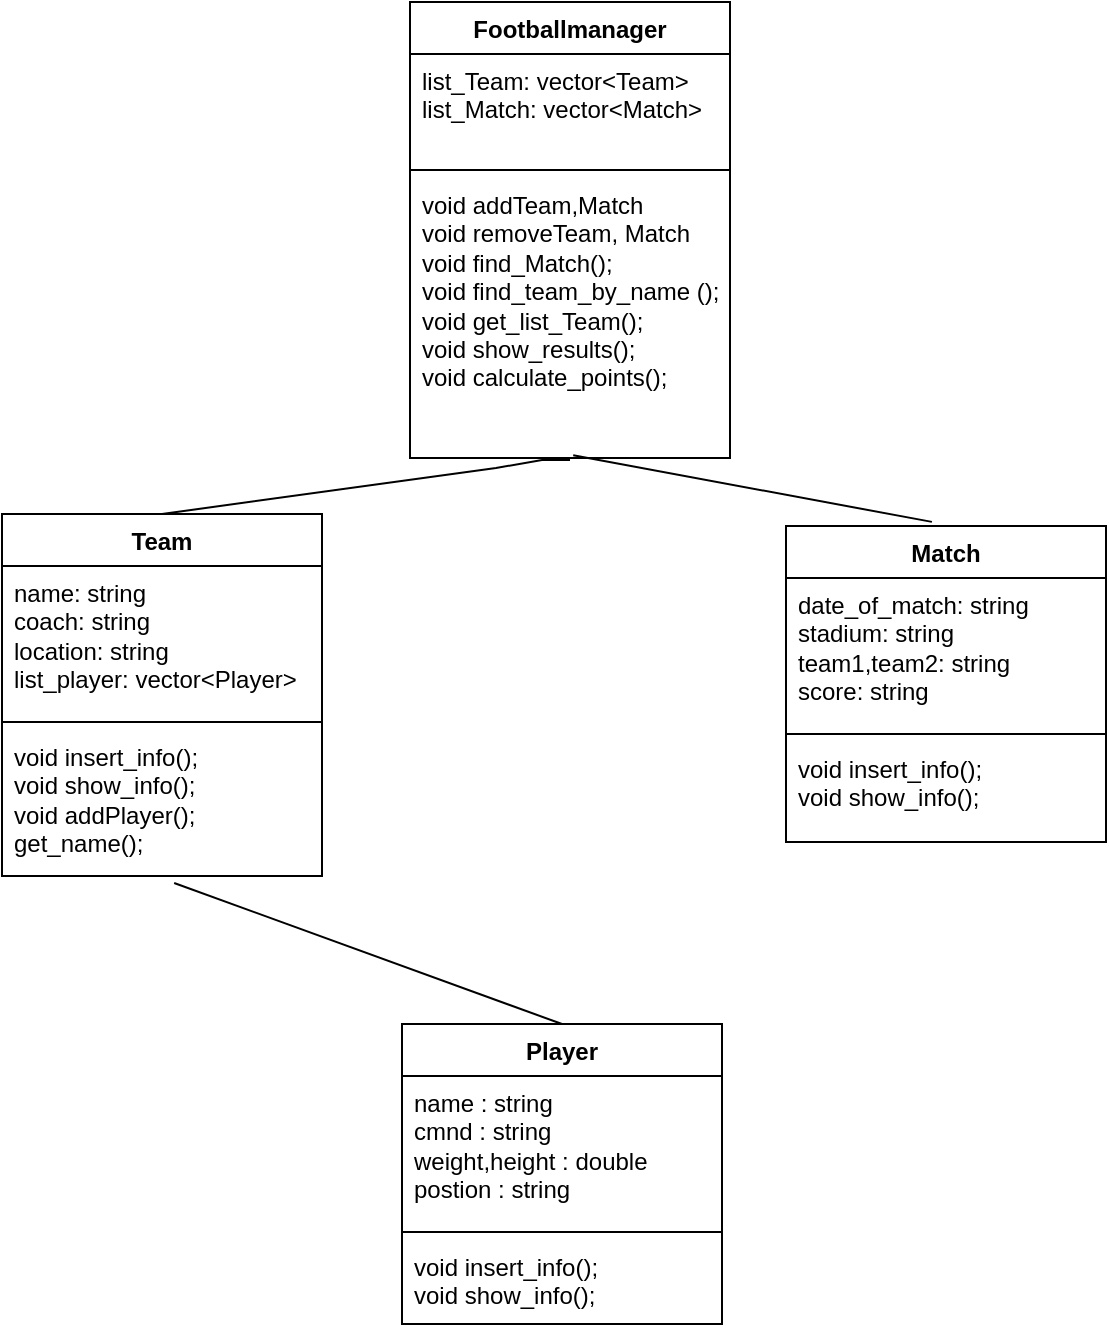 <mxfile version="21.3.5" type="device">
  <diagram name="Page-1" id="MTzUzdmJgPo8L4mjM65G">
    <mxGraphModel dx="750" dy="469" grid="0" gridSize="10" guides="1" tooltips="1" connect="1" arrows="1" fold="1" page="1" pageScale="1" pageWidth="827" pageHeight="1169" math="0" shadow="0">
      <root>
        <mxCell id="0" />
        <mxCell id="1" parent="0" />
        <mxCell id="rwWCTkX3Q6m-H2DTTgU9-2" value="Player" style="swimlane;fontStyle=1;align=center;verticalAlign=top;childLayout=stackLayout;horizontal=1;startSize=26;horizontalStack=0;resizeParent=1;resizeParentMax=0;resizeLast=0;collapsible=1;marginBottom=0;whiteSpace=wrap;html=1;" parent="1" vertex="1">
          <mxGeometry x="381" y="560" width="160" height="150" as="geometry" />
        </mxCell>
        <mxCell id="rwWCTkX3Q6m-H2DTTgU9-3" value="name : string&lt;br&gt;cmnd : string&lt;br&gt;weight,height : double&lt;br&gt;postion : string&amp;nbsp;&lt;br&gt;" style="text;strokeColor=none;fillColor=none;align=left;verticalAlign=top;spacingLeft=4;spacingRight=4;overflow=hidden;rotatable=0;points=[[0,0.5],[1,0.5]];portConstraint=eastwest;whiteSpace=wrap;html=1;" parent="rwWCTkX3Q6m-H2DTTgU9-2" vertex="1">
          <mxGeometry y="26" width="160" height="74" as="geometry" />
        </mxCell>
        <mxCell id="rwWCTkX3Q6m-H2DTTgU9-4" value="" style="line;strokeWidth=1;fillColor=none;align=left;verticalAlign=middle;spacingTop=-1;spacingLeft=3;spacingRight=3;rotatable=0;labelPosition=right;points=[];portConstraint=eastwest;strokeColor=inherit;" parent="rwWCTkX3Q6m-H2DTTgU9-2" vertex="1">
          <mxGeometry y="100" width="160" height="8" as="geometry" />
        </mxCell>
        <mxCell id="rwWCTkX3Q6m-H2DTTgU9-5" value="void insert_info();&lt;br&gt;void show_info();" style="text;strokeColor=none;fillColor=none;align=left;verticalAlign=top;spacingLeft=4;spacingRight=4;overflow=hidden;rotatable=0;points=[[0,0.5],[1,0.5]];portConstraint=eastwest;whiteSpace=wrap;html=1;" parent="rwWCTkX3Q6m-H2DTTgU9-2" vertex="1">
          <mxGeometry y="108" width="160" height="42" as="geometry" />
        </mxCell>
        <mxCell id="rwWCTkX3Q6m-H2DTTgU9-10" value="Match" style="swimlane;fontStyle=1;align=center;verticalAlign=top;childLayout=stackLayout;horizontal=1;startSize=26;horizontalStack=0;resizeParent=1;resizeParentMax=0;resizeLast=0;collapsible=1;marginBottom=0;whiteSpace=wrap;html=1;" parent="1" vertex="1">
          <mxGeometry x="573" y="311" width="160" height="158" as="geometry" />
        </mxCell>
        <mxCell id="rwWCTkX3Q6m-H2DTTgU9-11" value="date_of_match: string&amp;nbsp;&lt;br&gt;stadium: string&lt;br&gt;team1,team2: string&lt;br&gt;score: string" style="text;strokeColor=none;fillColor=none;align=left;verticalAlign=top;spacingLeft=4;spacingRight=4;overflow=hidden;rotatable=0;points=[[0,0.5],[1,0.5]];portConstraint=eastwest;whiteSpace=wrap;html=1;" parent="rwWCTkX3Q6m-H2DTTgU9-10" vertex="1">
          <mxGeometry y="26" width="160" height="74" as="geometry" />
        </mxCell>
        <mxCell id="rwWCTkX3Q6m-H2DTTgU9-12" value="" style="line;strokeWidth=1;fillColor=none;align=left;verticalAlign=middle;spacingTop=-1;spacingLeft=3;spacingRight=3;rotatable=0;labelPosition=right;points=[];portConstraint=eastwest;strokeColor=inherit;" parent="rwWCTkX3Q6m-H2DTTgU9-10" vertex="1">
          <mxGeometry y="100" width="160" height="8" as="geometry" />
        </mxCell>
        <mxCell id="rwWCTkX3Q6m-H2DTTgU9-13" value="void insert_info();&lt;br&gt;void show_info();" style="text;strokeColor=none;fillColor=none;align=left;verticalAlign=top;spacingLeft=4;spacingRight=4;overflow=hidden;rotatable=0;points=[[0,0.5],[1,0.5]];portConstraint=eastwest;whiteSpace=wrap;html=1;" parent="rwWCTkX3Q6m-H2DTTgU9-10" vertex="1">
          <mxGeometry y="108" width="160" height="50" as="geometry" />
        </mxCell>
        <mxCell id="rwWCTkX3Q6m-H2DTTgU9-14" value="Team" style="swimlane;fontStyle=1;align=center;verticalAlign=top;childLayout=stackLayout;horizontal=1;startSize=26;horizontalStack=0;resizeParent=1;resizeParentMax=0;resizeLast=0;collapsible=1;marginBottom=0;whiteSpace=wrap;html=1;" parent="1" vertex="1">
          <mxGeometry x="181" y="305" width="160" height="181" as="geometry" />
        </mxCell>
        <mxCell id="rwWCTkX3Q6m-H2DTTgU9-15" value="name: string&amp;nbsp;&lt;br&gt;coach: string&lt;br&gt;location: string&lt;br&gt;list_player: vector&amp;lt;Player&amp;gt;" style="text;strokeColor=none;fillColor=none;align=left;verticalAlign=top;spacingLeft=4;spacingRight=4;overflow=hidden;rotatable=0;points=[[0,0.5],[1,0.5]];portConstraint=eastwest;whiteSpace=wrap;html=1;" parent="rwWCTkX3Q6m-H2DTTgU9-14" vertex="1">
          <mxGeometry y="26" width="160" height="74" as="geometry" />
        </mxCell>
        <mxCell id="rwWCTkX3Q6m-H2DTTgU9-16" value="" style="line;strokeWidth=1;fillColor=none;align=left;verticalAlign=middle;spacingTop=-1;spacingLeft=3;spacingRight=3;rotatable=0;labelPosition=right;points=[];portConstraint=eastwest;strokeColor=inherit;" parent="rwWCTkX3Q6m-H2DTTgU9-14" vertex="1">
          <mxGeometry y="100" width="160" height="8" as="geometry" />
        </mxCell>
        <mxCell id="rwWCTkX3Q6m-H2DTTgU9-17" value="void insert_info();&lt;br&gt;void show_info();&lt;br&gt;void addPlayer();&lt;br&gt;get_name();" style="text;strokeColor=none;fillColor=none;align=left;verticalAlign=top;spacingLeft=4;spacingRight=4;overflow=hidden;rotatable=0;points=[[0,0.5],[1,0.5]];portConstraint=eastwest;whiteSpace=wrap;html=1;" parent="rwWCTkX3Q6m-H2DTTgU9-14" vertex="1">
          <mxGeometry y="108" width="160" height="73" as="geometry" />
        </mxCell>
        <mxCell id="rwWCTkX3Q6m-H2DTTgU9-19" value="Footballmanager" style="swimlane;fontStyle=1;align=center;verticalAlign=top;childLayout=stackLayout;horizontal=1;startSize=26;horizontalStack=0;resizeParent=1;resizeParentMax=0;resizeLast=0;collapsible=1;marginBottom=0;whiteSpace=wrap;html=1;" parent="1" vertex="1">
          <mxGeometry x="385" y="49" width="160" height="228" as="geometry" />
        </mxCell>
        <mxCell id="rwWCTkX3Q6m-H2DTTgU9-20" value="list_Team: vector&amp;lt;Team&amp;gt;&lt;br&gt;list_Match: vector&amp;lt;Match&amp;gt;" style="text;strokeColor=none;fillColor=none;align=left;verticalAlign=top;spacingLeft=4;spacingRight=4;overflow=hidden;rotatable=0;points=[[0,0.5],[1,0.5]];portConstraint=eastwest;whiteSpace=wrap;html=1;" parent="rwWCTkX3Q6m-H2DTTgU9-19" vertex="1">
          <mxGeometry y="26" width="160" height="54" as="geometry" />
        </mxCell>
        <mxCell id="rwWCTkX3Q6m-H2DTTgU9-21" value="" style="line;strokeWidth=1;fillColor=none;align=left;verticalAlign=middle;spacingTop=-1;spacingLeft=3;spacingRight=3;rotatable=0;labelPosition=right;points=[];portConstraint=eastwest;strokeColor=inherit;" parent="rwWCTkX3Q6m-H2DTTgU9-19" vertex="1">
          <mxGeometry y="80" width="160" height="8" as="geometry" />
        </mxCell>
        <mxCell id="rwWCTkX3Q6m-H2DTTgU9-22" value="void addTeam,Match&lt;br&gt;void removeTeam, Match&lt;br&gt;void find_Match();&lt;br&gt;void find_team_by_name ();&lt;br&gt;void get_list_Team();&lt;br&gt;void show_results();&lt;br&gt;void calculate_points();&lt;br&gt;" style="text;strokeColor=none;fillColor=none;align=left;verticalAlign=top;spacingLeft=4;spacingRight=4;overflow=hidden;rotatable=0;points=[[0,0.5],[1,0.5]];portConstraint=eastwest;whiteSpace=wrap;html=1;" parent="rwWCTkX3Q6m-H2DTTgU9-19" vertex="1">
          <mxGeometry y="88" width="160" height="140" as="geometry" />
        </mxCell>
        <mxCell id="rwWCTkX3Q6m-H2DTTgU9-23" value="" style="endArrow=none;html=1;rounded=0;entryX=0.51;entryY=0.99;entryDx=0;entryDy=0;entryPerimeter=0;exitX=0.456;exitY=-0.013;exitDx=0;exitDy=0;exitPerimeter=0;" parent="1" source="rwWCTkX3Q6m-H2DTTgU9-10" target="rwWCTkX3Q6m-H2DTTgU9-22" edge="1">
          <mxGeometry width="50" height="50" relative="1" as="geometry">
            <mxPoint x="640" y="430" as="sourcePoint" />
            <mxPoint x="700" y="380" as="targetPoint" />
            <Array as="points" />
          </mxGeometry>
        </mxCell>
        <mxCell id="rwWCTkX3Q6m-H2DTTgU9-24" value="" style="endArrow=none;html=1;rounded=0;exitX=0.5;exitY=0;exitDx=0;exitDy=0;" parent="1" source="rwWCTkX3Q6m-H2DTTgU9-14" edge="1">
          <mxGeometry width="50" height="50" relative="1" as="geometry">
            <mxPoint x="650" y="430" as="sourcePoint" />
            <mxPoint x="465" y="278" as="targetPoint" />
            <Array as="points">
              <mxPoint x="428" y="282" />
              <mxPoint x="451" y="278" />
            </Array>
          </mxGeometry>
        </mxCell>
        <mxCell id="rwWCTkX3Q6m-H2DTTgU9-25" value="" style="endArrow=none;html=1;rounded=0;entryX=0.538;entryY=1.048;entryDx=0;entryDy=0;entryPerimeter=0;exitX=0.5;exitY=0;exitDx=0;exitDy=0;" parent="1" source="rwWCTkX3Q6m-H2DTTgU9-2" target="rwWCTkX3Q6m-H2DTTgU9-17" edge="1">
          <mxGeometry width="50" height="50" relative="1" as="geometry">
            <mxPoint x="250" y="540" as="sourcePoint" />
            <mxPoint x="300" y="490" as="targetPoint" />
          </mxGeometry>
        </mxCell>
      </root>
    </mxGraphModel>
  </diagram>
</mxfile>
